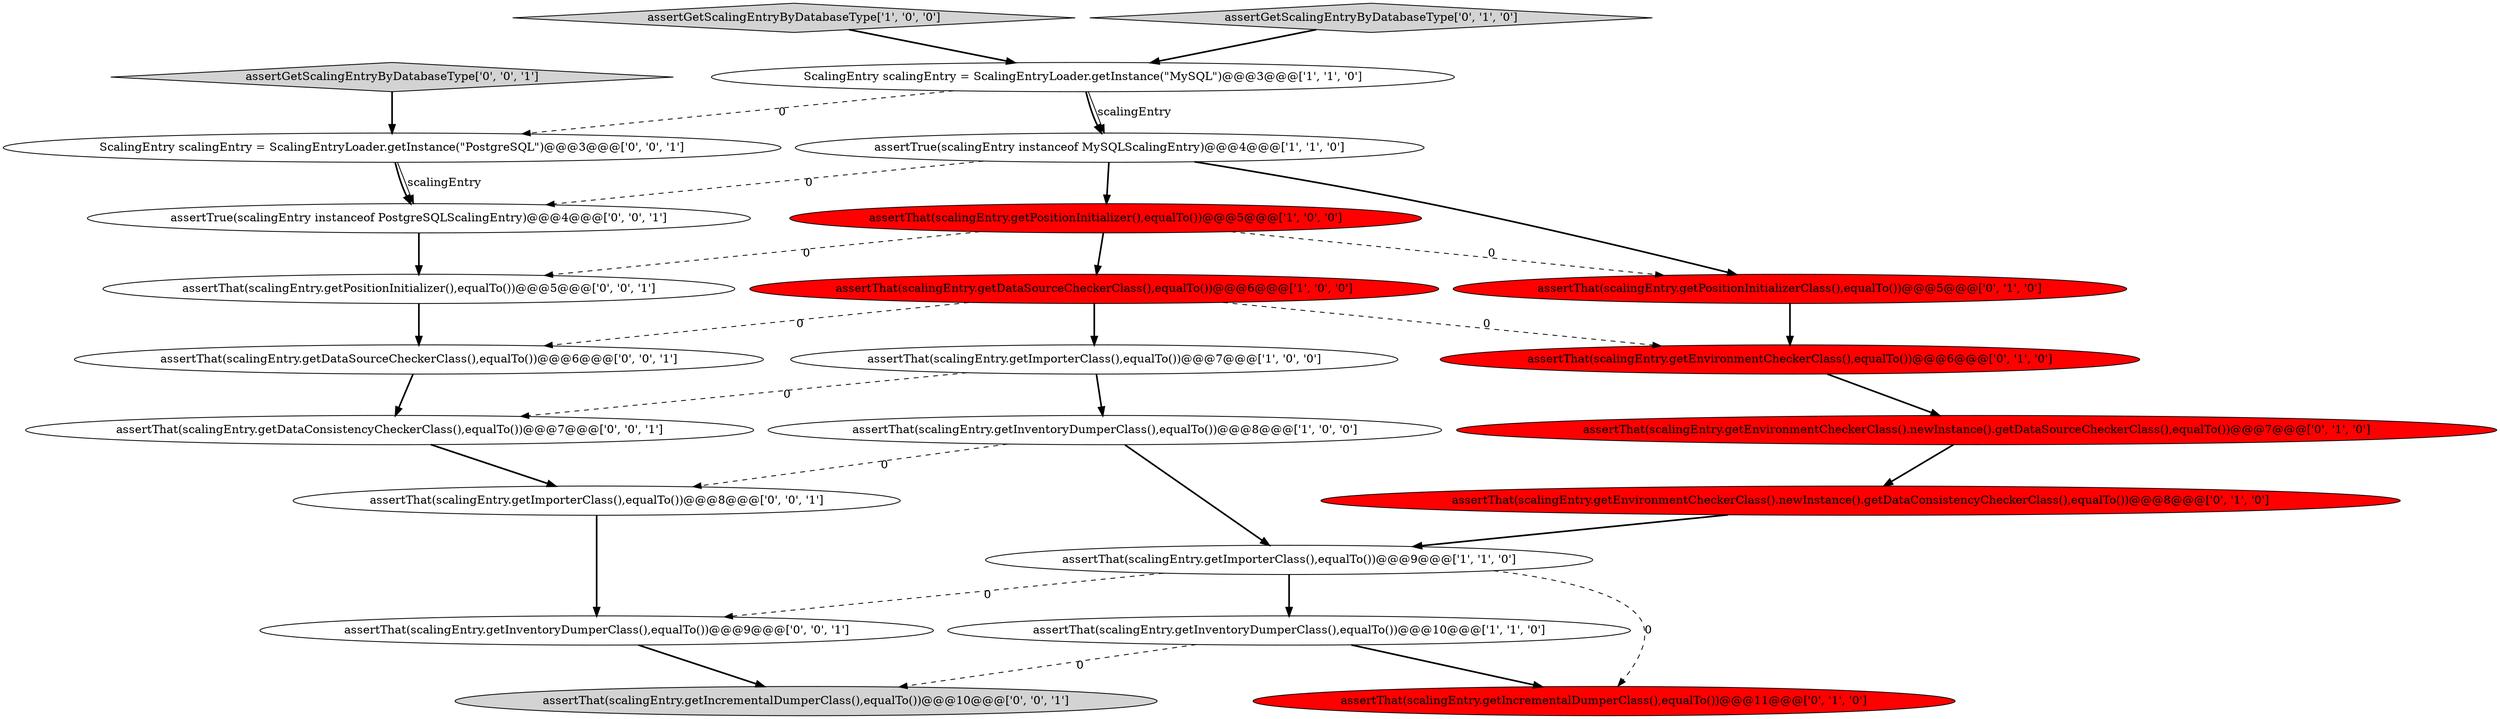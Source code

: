 digraph {
16 [style = filled, label = "assertThat(scalingEntry.getIncrementalDumperClass(),equalTo())@@@10@@@['0', '0', '1']", fillcolor = lightgray, shape = ellipse image = "AAA0AAABBB3BBB"];
17 [style = filled, label = "ScalingEntry scalingEntry = ScalingEntryLoader.getInstance(\"PostgreSQL\")@@@3@@@['0', '0', '1']", fillcolor = white, shape = ellipse image = "AAA0AAABBB3BBB"];
22 [style = filled, label = "assertTrue(scalingEntry instanceof PostgreSQLScalingEntry)@@@4@@@['0', '0', '1']", fillcolor = white, shape = ellipse image = "AAA0AAABBB3BBB"];
14 [style = filled, label = "assertThat(scalingEntry.getEnvironmentCheckerClass(),equalTo())@@@6@@@['0', '1', '0']", fillcolor = red, shape = ellipse image = "AAA1AAABBB2BBB"];
21 [style = filled, label = "assertGetScalingEntryByDatabaseType['0', '0', '1']", fillcolor = lightgray, shape = diamond image = "AAA0AAABBB3BBB"];
20 [style = filled, label = "assertThat(scalingEntry.getDataSourceCheckerClass(),equalTo())@@@6@@@['0', '0', '1']", fillcolor = white, shape = ellipse image = "AAA0AAABBB3BBB"];
4 [style = filled, label = "assertThat(scalingEntry.getInventoryDumperClass(),equalTo())@@@10@@@['1', '1', '0']", fillcolor = white, shape = ellipse image = "AAA0AAABBB1BBB"];
3 [style = filled, label = "assertThat(scalingEntry.getDataSourceCheckerClass(),equalTo())@@@6@@@['1', '0', '0']", fillcolor = red, shape = ellipse image = "AAA1AAABBB1BBB"];
7 [style = filled, label = "assertThat(scalingEntry.getImporterClass(),equalTo())@@@9@@@['1', '1', '0']", fillcolor = white, shape = ellipse image = "AAA0AAABBB1BBB"];
9 [style = filled, label = "assertThat(scalingEntry.getIncrementalDumperClass(),equalTo())@@@11@@@['0', '1', '0']", fillcolor = red, shape = ellipse image = "AAA1AAABBB2BBB"];
23 [style = filled, label = "assertThat(scalingEntry.getPositionInitializer(),equalTo())@@@5@@@['0', '0', '1']", fillcolor = white, shape = ellipse image = "AAA0AAABBB3BBB"];
0 [style = filled, label = "assertThat(scalingEntry.getPositionInitializer(),equalTo())@@@5@@@['1', '0', '0']", fillcolor = red, shape = ellipse image = "AAA1AAABBB1BBB"];
2 [style = filled, label = "ScalingEntry scalingEntry = ScalingEntryLoader.getInstance(\"MySQL\")@@@3@@@['1', '1', '0']", fillcolor = white, shape = ellipse image = "AAA0AAABBB1BBB"];
10 [style = filled, label = "assertThat(scalingEntry.getEnvironmentCheckerClass().newInstance().getDataSourceCheckerClass(),equalTo())@@@7@@@['0', '1', '0']", fillcolor = red, shape = ellipse image = "AAA1AAABBB2BBB"];
11 [style = filled, label = "assertThat(scalingEntry.getEnvironmentCheckerClass().newInstance().getDataConsistencyCheckerClass(),equalTo())@@@8@@@['0', '1', '0']", fillcolor = red, shape = ellipse image = "AAA1AAABBB2BBB"];
15 [style = filled, label = "assertThat(scalingEntry.getImporterClass(),equalTo())@@@8@@@['0', '0', '1']", fillcolor = white, shape = ellipse image = "AAA0AAABBB3BBB"];
19 [style = filled, label = "assertThat(scalingEntry.getInventoryDumperClass(),equalTo())@@@9@@@['0', '0', '1']", fillcolor = white, shape = ellipse image = "AAA0AAABBB3BBB"];
5 [style = filled, label = "assertTrue(scalingEntry instanceof MySQLScalingEntry)@@@4@@@['1', '1', '0']", fillcolor = white, shape = ellipse image = "AAA0AAABBB1BBB"];
18 [style = filled, label = "assertThat(scalingEntry.getDataConsistencyCheckerClass(),equalTo())@@@7@@@['0', '0', '1']", fillcolor = white, shape = ellipse image = "AAA0AAABBB3BBB"];
1 [style = filled, label = "assertGetScalingEntryByDatabaseType['1', '0', '0']", fillcolor = lightgray, shape = diamond image = "AAA0AAABBB1BBB"];
13 [style = filled, label = "assertThat(scalingEntry.getPositionInitializerClass(),equalTo())@@@5@@@['0', '1', '0']", fillcolor = red, shape = ellipse image = "AAA1AAABBB2BBB"];
6 [style = filled, label = "assertThat(scalingEntry.getImporterClass(),equalTo())@@@7@@@['1', '0', '0']", fillcolor = white, shape = ellipse image = "AAA0AAABBB1BBB"];
8 [style = filled, label = "assertThat(scalingEntry.getInventoryDumperClass(),equalTo())@@@8@@@['1', '0', '0']", fillcolor = white, shape = ellipse image = "AAA0AAABBB1BBB"];
12 [style = filled, label = "assertGetScalingEntryByDatabaseType['0', '1', '0']", fillcolor = lightgray, shape = diamond image = "AAA0AAABBB2BBB"];
0->3 [style = bold, label=""];
4->9 [style = bold, label=""];
23->20 [style = bold, label=""];
4->16 [style = dashed, label="0"];
2->5 [style = solid, label="scalingEntry"];
0->23 [style = dashed, label="0"];
8->15 [style = dashed, label="0"];
18->15 [style = bold, label=""];
14->10 [style = bold, label=""];
3->6 [style = bold, label=""];
7->4 [style = bold, label=""];
17->22 [style = solid, label="scalingEntry"];
17->22 [style = bold, label=""];
15->19 [style = bold, label=""];
2->17 [style = dashed, label="0"];
22->23 [style = bold, label=""];
8->7 [style = bold, label=""];
19->16 [style = bold, label=""];
6->18 [style = dashed, label="0"];
20->18 [style = bold, label=""];
12->2 [style = bold, label=""];
5->0 [style = bold, label=""];
7->19 [style = dashed, label="0"];
7->9 [style = dashed, label="0"];
5->13 [style = bold, label=""];
0->13 [style = dashed, label="0"];
6->8 [style = bold, label=""];
3->20 [style = dashed, label="0"];
1->2 [style = bold, label=""];
3->14 [style = dashed, label="0"];
13->14 [style = bold, label=""];
21->17 [style = bold, label=""];
11->7 [style = bold, label=""];
2->5 [style = bold, label=""];
10->11 [style = bold, label=""];
5->22 [style = dashed, label="0"];
}
